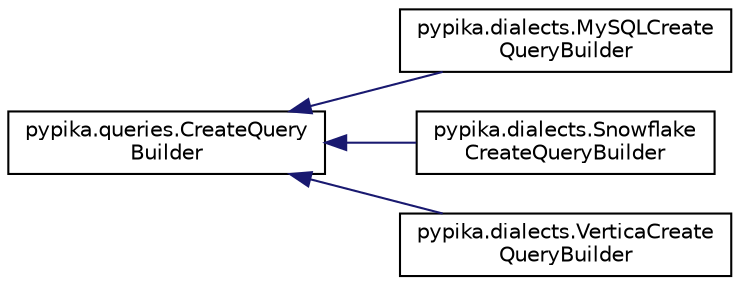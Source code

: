 digraph "Graphical Class Hierarchy"
{
 // LATEX_PDF_SIZE
  edge [fontname="Helvetica",fontsize="10",labelfontname="Helvetica",labelfontsize="10"];
  node [fontname="Helvetica",fontsize="10",shape=record];
  rankdir="LR";
  Node0 [label="pypika.queries.CreateQuery\lBuilder",height=0.2,width=0.4,color="black", fillcolor="white", style="filled",URL="$classpypika_1_1queries_1_1CreateQueryBuilder.html",tooltip=" "];
  Node0 -> Node1 [dir="back",color="midnightblue",fontsize="10",style="solid",fontname="Helvetica"];
  Node1 [label="pypika.dialects.MySQLCreate\lQueryBuilder",height=0.2,width=0.4,color="black", fillcolor="white", style="filled",URL="$classpypika_1_1dialects_1_1MySQLCreateQueryBuilder.html",tooltip=" "];
  Node0 -> Node2 [dir="back",color="midnightblue",fontsize="10",style="solid",fontname="Helvetica"];
  Node2 [label="pypika.dialects.Snowflake\lCreateQueryBuilder",height=0.2,width=0.4,color="black", fillcolor="white", style="filled",URL="$classpypika_1_1dialects_1_1SnowflakeCreateQueryBuilder.html",tooltip=" "];
  Node0 -> Node3 [dir="back",color="midnightblue",fontsize="10",style="solid",fontname="Helvetica"];
  Node3 [label="pypika.dialects.VerticaCreate\lQueryBuilder",height=0.2,width=0.4,color="black", fillcolor="white", style="filled",URL="$classpypika_1_1dialects_1_1VerticaCreateQueryBuilder.html",tooltip=" "];
}
